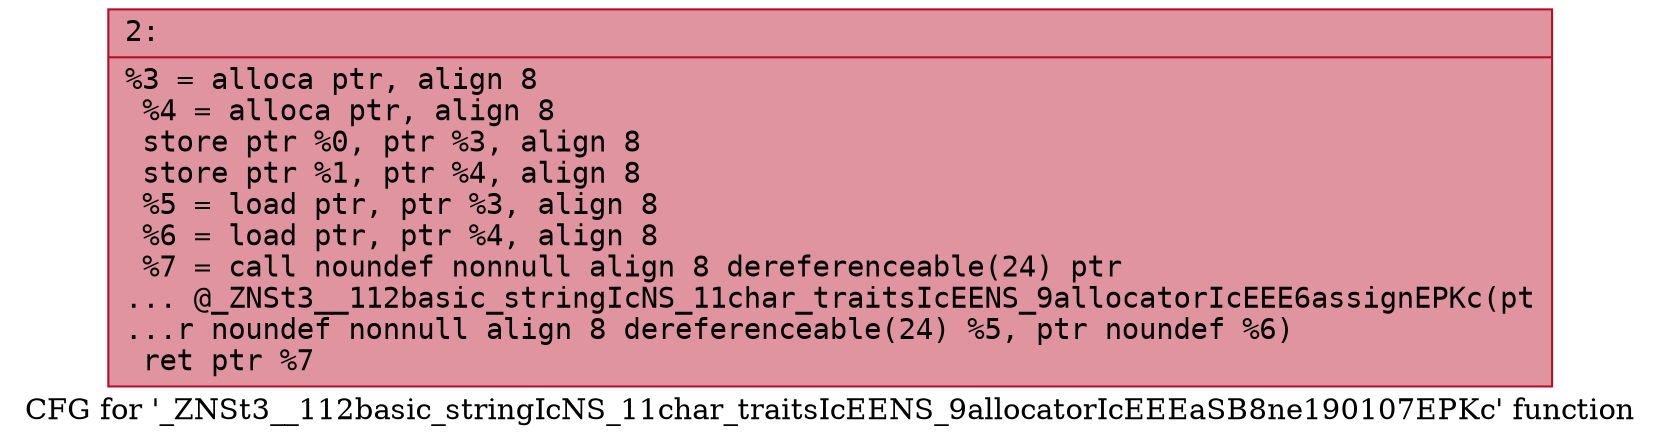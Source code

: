 digraph "CFG for '_ZNSt3__112basic_stringIcNS_11char_traitsIcEENS_9allocatorIcEEEaSB8ne190107EPKc' function" {
	label="CFG for '_ZNSt3__112basic_stringIcNS_11char_traitsIcEENS_9allocatorIcEEEaSB8ne190107EPKc' function";

	Node0x600000917f20 [shape=record,color="#b70d28ff", style=filled, fillcolor="#b70d2870" fontname="Courier",label="{2:\l|  %3 = alloca ptr, align 8\l  %4 = alloca ptr, align 8\l  store ptr %0, ptr %3, align 8\l  store ptr %1, ptr %4, align 8\l  %5 = load ptr, ptr %3, align 8\l  %6 = load ptr, ptr %4, align 8\l  %7 = call noundef nonnull align 8 dereferenceable(24) ptr\l... @_ZNSt3__112basic_stringIcNS_11char_traitsIcEENS_9allocatorIcEEE6assignEPKc(pt\l...r noundef nonnull align 8 dereferenceable(24) %5, ptr noundef %6)\l  ret ptr %7\l}"];
}
